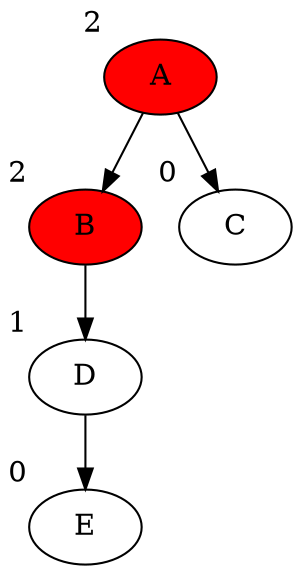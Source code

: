 strict digraph {
    A [style = filled, xlabel = "2", fillcolor = red];
    B [style = filled, xlabel = "2", fillcolor = red];
    C [xlabel = "0"];
    D [xlabel = "1"];
    E [xlabel = "0"];
    A -> B;
    A -> C;
    B -> D;
    D -> E;
}
